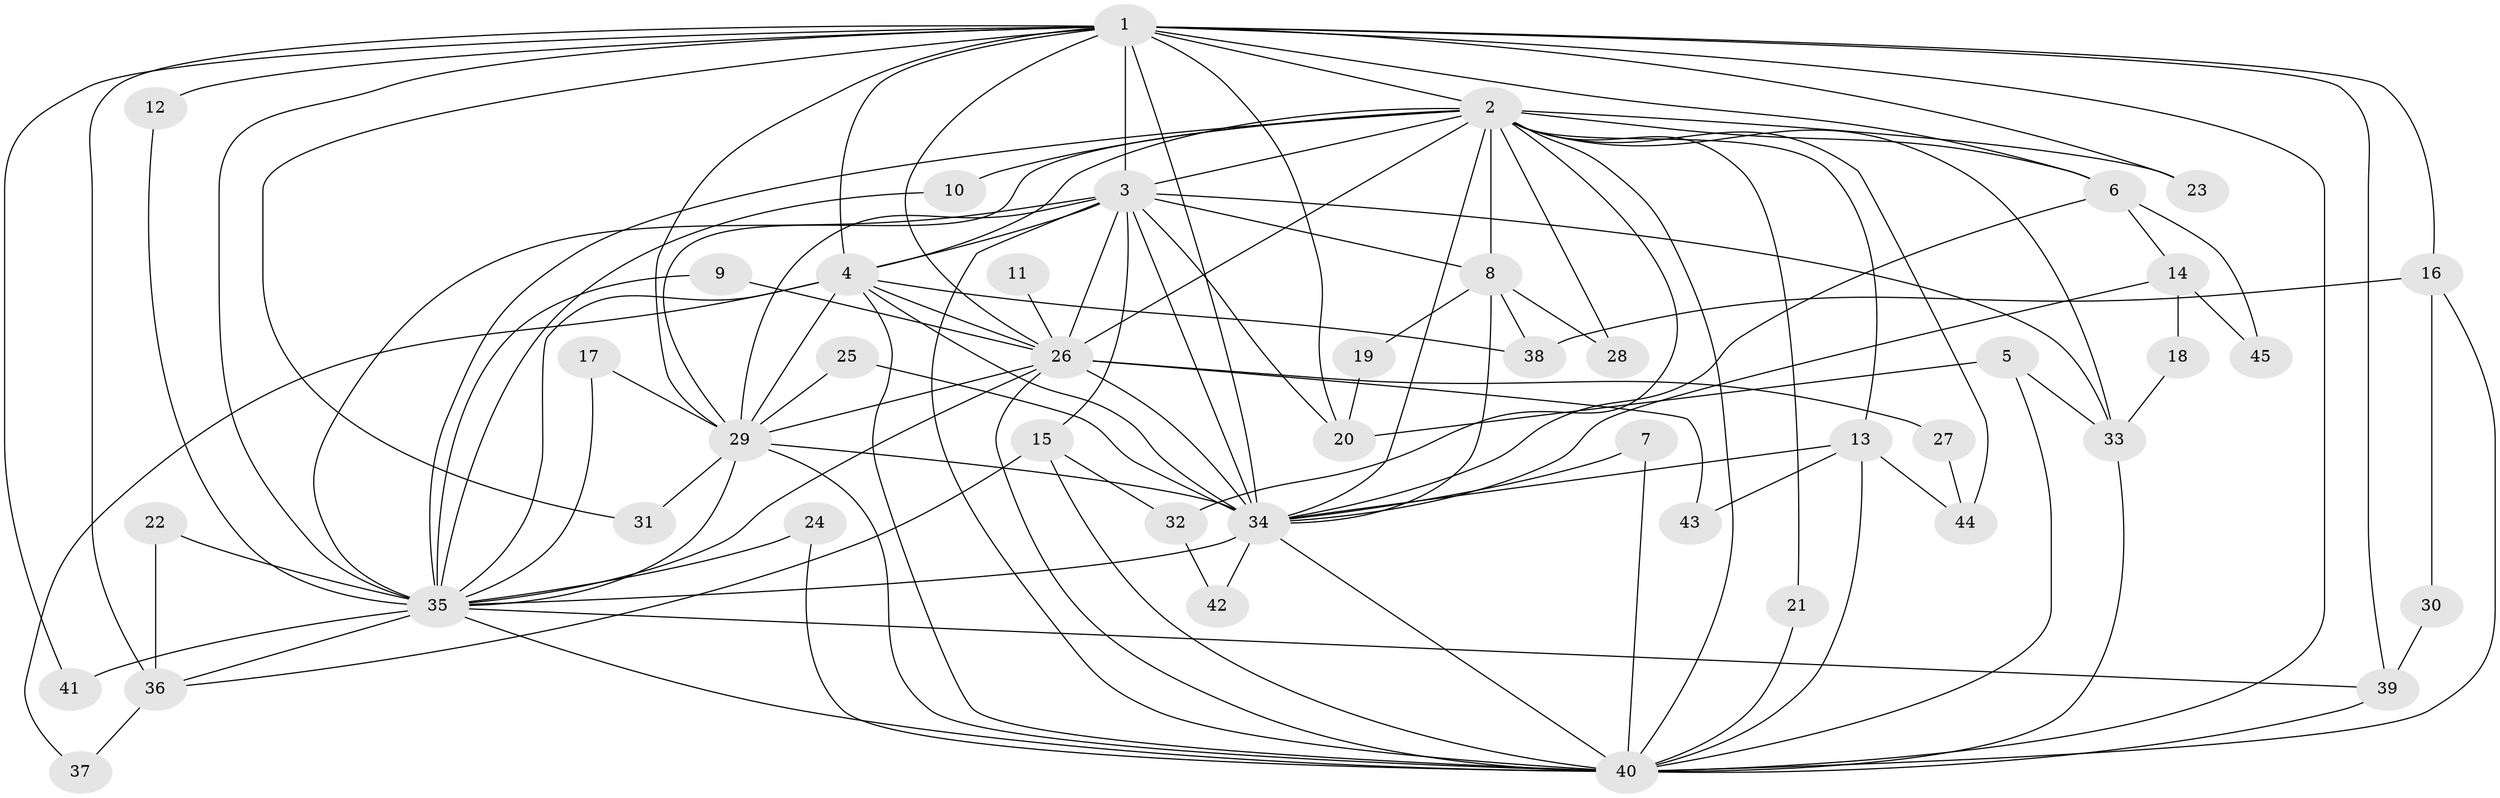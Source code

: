 // original degree distribution, {10: 0.015873015873015872, 21: 0.031746031746031744, 13: 0.015873015873015872, 19: 0.015873015873015872, 18: 0.015873015873015872, 14: 0.015873015873015872, 15: 0.015873015873015872, 11: 0.015873015873015872, 20: 0.015873015873015872, 5: 0.07936507936507936, 3: 0.07936507936507936, 2: 0.5873015873015873, 6: 0.015873015873015872, 4: 0.07936507936507936}
// Generated by graph-tools (version 1.1) at 2025/36/03/04/25 23:36:32]
// undirected, 45 vertices, 115 edges
graph export_dot {
  node [color=gray90,style=filled];
  1;
  2;
  3;
  4;
  5;
  6;
  7;
  8;
  9;
  10;
  11;
  12;
  13;
  14;
  15;
  16;
  17;
  18;
  19;
  20;
  21;
  22;
  23;
  24;
  25;
  26;
  27;
  28;
  29;
  30;
  31;
  32;
  33;
  34;
  35;
  36;
  37;
  38;
  39;
  40;
  41;
  42;
  43;
  44;
  45;
  1 -- 2 [weight=1.0];
  1 -- 3 [weight=2.0];
  1 -- 4 [weight=1.0];
  1 -- 6 [weight=1.0];
  1 -- 12 [weight=1.0];
  1 -- 16 [weight=1.0];
  1 -- 20 [weight=1.0];
  1 -- 23 [weight=1.0];
  1 -- 26 [weight=1.0];
  1 -- 29 [weight=2.0];
  1 -- 31 [weight=1.0];
  1 -- 34 [weight=1.0];
  1 -- 35 [weight=1.0];
  1 -- 36 [weight=1.0];
  1 -- 39 [weight=1.0];
  1 -- 40 [weight=2.0];
  1 -- 41 [weight=1.0];
  2 -- 3 [weight=2.0];
  2 -- 4 [weight=1.0];
  2 -- 6 [weight=1.0];
  2 -- 8 [weight=1.0];
  2 -- 10 [weight=1.0];
  2 -- 13 [weight=1.0];
  2 -- 21 [weight=1.0];
  2 -- 23 [weight=1.0];
  2 -- 26 [weight=2.0];
  2 -- 28 [weight=1.0];
  2 -- 29 [weight=1.0];
  2 -- 32 [weight=1.0];
  2 -- 33 [weight=1.0];
  2 -- 34 [weight=1.0];
  2 -- 35 [weight=1.0];
  2 -- 40 [weight=1.0];
  2 -- 44 [weight=2.0];
  3 -- 4 [weight=2.0];
  3 -- 8 [weight=1.0];
  3 -- 15 [weight=1.0];
  3 -- 20 [weight=1.0];
  3 -- 26 [weight=2.0];
  3 -- 29 [weight=2.0];
  3 -- 33 [weight=1.0];
  3 -- 34 [weight=3.0];
  3 -- 35 [weight=3.0];
  3 -- 40 [weight=2.0];
  4 -- 26 [weight=1.0];
  4 -- 29 [weight=1.0];
  4 -- 34 [weight=1.0];
  4 -- 35 [weight=1.0];
  4 -- 37 [weight=1.0];
  4 -- 38 [weight=1.0];
  4 -- 40 [weight=1.0];
  5 -- 20 [weight=1.0];
  5 -- 33 [weight=1.0];
  5 -- 40 [weight=1.0];
  6 -- 14 [weight=1.0];
  6 -- 34 [weight=1.0];
  6 -- 45 [weight=1.0];
  7 -- 34 [weight=1.0];
  7 -- 40 [weight=1.0];
  8 -- 19 [weight=1.0];
  8 -- 28 [weight=1.0];
  8 -- 34 [weight=1.0];
  8 -- 38 [weight=1.0];
  9 -- 26 [weight=1.0];
  9 -- 35 [weight=1.0];
  10 -- 35 [weight=1.0];
  11 -- 26 [weight=1.0];
  12 -- 35 [weight=1.0];
  13 -- 34 [weight=1.0];
  13 -- 40 [weight=1.0];
  13 -- 43 [weight=1.0];
  13 -- 44 [weight=1.0];
  14 -- 18 [weight=1.0];
  14 -- 34 [weight=1.0];
  14 -- 45 [weight=1.0];
  15 -- 32 [weight=1.0];
  15 -- 36 [weight=1.0];
  15 -- 40 [weight=1.0];
  16 -- 30 [weight=1.0];
  16 -- 38 [weight=1.0];
  16 -- 40 [weight=1.0];
  17 -- 29 [weight=1.0];
  17 -- 35 [weight=1.0];
  18 -- 33 [weight=1.0];
  19 -- 20 [weight=1.0];
  21 -- 40 [weight=1.0];
  22 -- 35 [weight=1.0];
  22 -- 36 [weight=1.0];
  24 -- 35 [weight=1.0];
  24 -- 40 [weight=1.0];
  25 -- 29 [weight=1.0];
  25 -- 34 [weight=1.0];
  26 -- 27 [weight=1.0];
  26 -- 29 [weight=1.0];
  26 -- 34 [weight=1.0];
  26 -- 35 [weight=1.0];
  26 -- 40 [weight=1.0];
  26 -- 43 [weight=1.0];
  27 -- 44 [weight=1.0];
  29 -- 31 [weight=1.0];
  29 -- 34 [weight=1.0];
  29 -- 35 [weight=1.0];
  29 -- 40 [weight=1.0];
  30 -- 39 [weight=1.0];
  32 -- 42 [weight=1.0];
  33 -- 40 [weight=1.0];
  34 -- 35 [weight=1.0];
  34 -- 40 [weight=1.0];
  34 -- 42 [weight=1.0];
  35 -- 36 [weight=1.0];
  35 -- 39 [weight=1.0];
  35 -- 40 [weight=1.0];
  35 -- 41 [weight=1.0];
  36 -- 37 [weight=1.0];
  39 -- 40 [weight=1.0];
}
